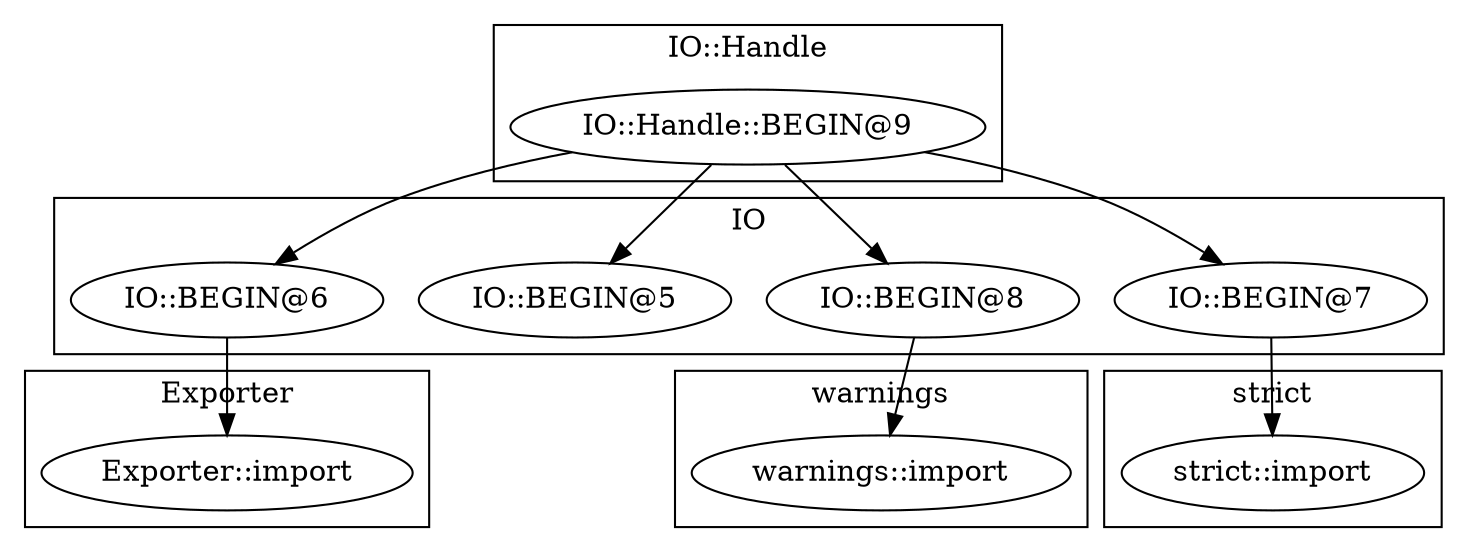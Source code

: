digraph {
graph [overlap=false]
subgraph cluster_IO_Handle {
	label="IO::Handle";
	"IO::Handle::BEGIN@9";
}
subgraph cluster_IO {
	label="IO";
	"IO::BEGIN@6";
	"IO::BEGIN@8";
	"IO::BEGIN@5";
	"IO::BEGIN@7";
}
subgraph cluster_Exporter {
	label="Exporter";
	"Exporter::import";
}
subgraph cluster_strict {
	label="strict";
	"strict::import";
}
subgraph cluster_warnings {
	label="warnings";
	"warnings::import";
}
"IO::Handle::BEGIN@9" -> "IO::BEGIN@7";
"IO::Handle::BEGIN@9" -> "IO::BEGIN@6";
"IO::BEGIN@6" -> "Exporter::import";
"IO::BEGIN@8" -> "warnings::import";
"IO::Handle::BEGIN@9" -> "IO::BEGIN@8";
"IO::BEGIN@7" -> "strict::import";
"IO::Handle::BEGIN@9" -> "IO::BEGIN@5";
}
